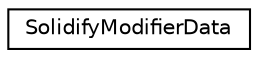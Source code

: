 digraph G
{
  edge [fontname="Helvetica",fontsize="10",labelfontname="Helvetica",labelfontsize="10"];
  node [fontname="Helvetica",fontsize="10",shape=record];
  rankdir=LR;
  Node1 [label="SolidifyModifierData",height=0.2,width=0.4,color="black", fillcolor="white", style="filled",URL="$d8/d49/structSolidifyModifierData.html"];
}
